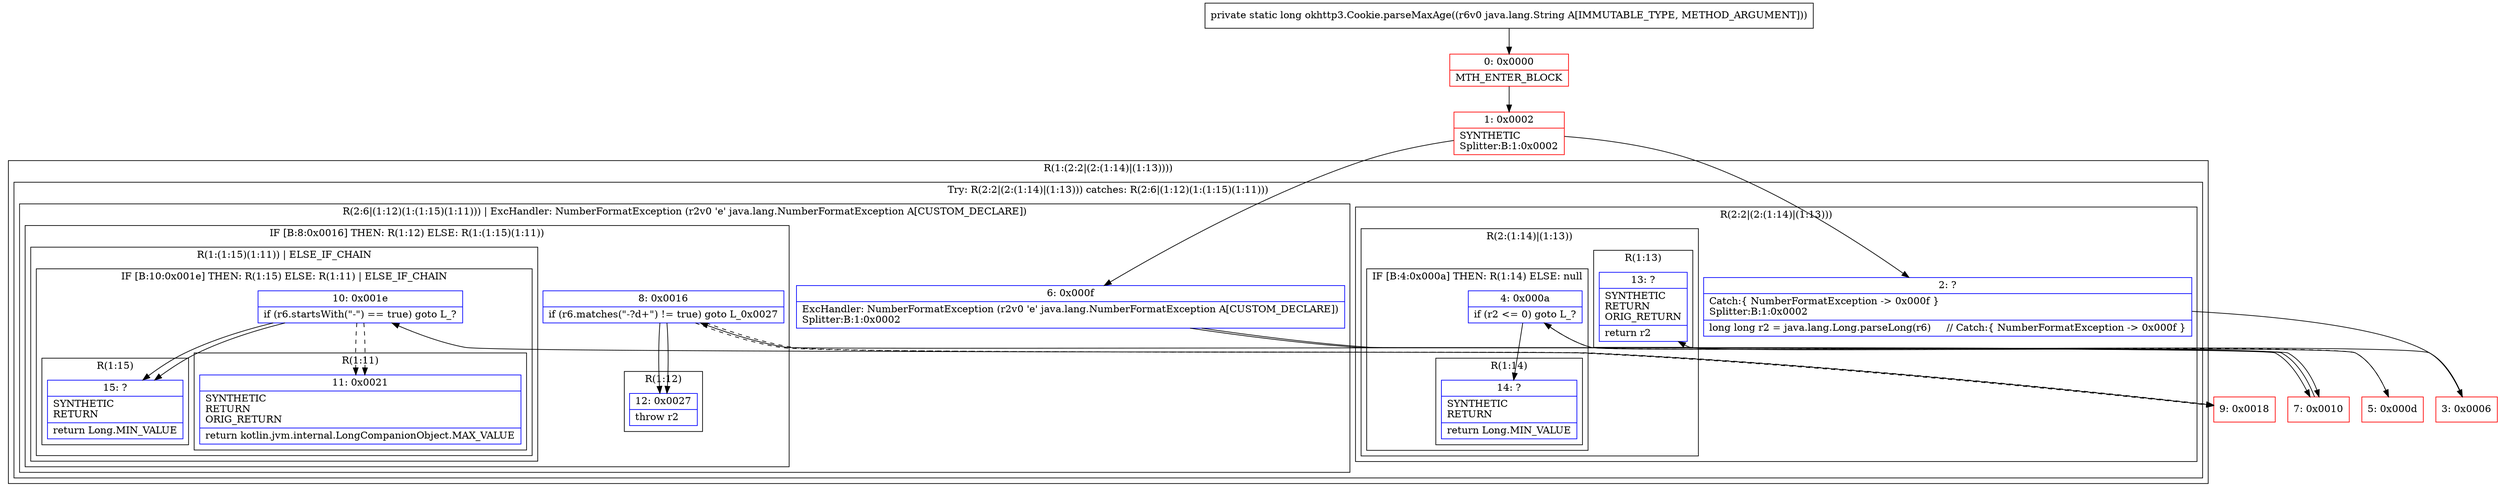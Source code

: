 digraph "CFG forokhttp3.Cookie.parseMaxAge(Ljava\/lang\/String;)J" {
subgraph cluster_Region_1258587013 {
label = "R(1:(2:2|(2:(1:14)|(1:13))))";
node [shape=record,color=blue];
subgraph cluster_TryCatchRegion_1841294691 {
label = "Try: R(2:2|(2:(1:14)|(1:13))) catches: R(2:6|(1:12)(1:(1:15)(1:11)))";
node [shape=record,color=blue];
subgraph cluster_Region_1263336866 {
label = "R(2:2|(2:(1:14)|(1:13)))";
node [shape=record,color=blue];
Node_2 [shape=record,label="{2\:\ ?|Catch:\{ NumberFormatException \-\> 0x000f \}\lSplitter:B:1:0x0002\l|long long r2 = java.lang.Long.parseLong(r6)     \/\/ Catch:\{ NumberFormatException \-\> 0x000f \}\l}"];
subgraph cluster_Region_1124521621 {
label = "R(2:(1:14)|(1:13))";
node [shape=record,color=blue];
subgraph cluster_IfRegion_1205650683 {
label = "IF [B:4:0x000a] THEN: R(1:14) ELSE: null";
node [shape=record,color=blue];
Node_4 [shape=record,label="{4\:\ 0x000a|if (r2 \<= 0) goto L_?\l}"];
subgraph cluster_Region_539828121 {
label = "R(1:14)";
node [shape=record,color=blue];
Node_14 [shape=record,label="{14\:\ ?|SYNTHETIC\lRETURN\l|return Long.MIN_VALUE\l}"];
}
}
subgraph cluster_Region_2062443549 {
label = "R(1:13)";
node [shape=record,color=blue];
Node_13 [shape=record,label="{13\:\ ?|SYNTHETIC\lRETURN\lORIG_RETURN\l|return r2\l}"];
}
}
}
subgraph cluster_Region_1331341490 {
label = "R(2:6|(1:12)(1:(1:15)(1:11))) | ExcHandler: NumberFormatException (r2v0 'e' java.lang.NumberFormatException A[CUSTOM_DECLARE])\l";
node [shape=record,color=blue];
Node_6 [shape=record,label="{6\:\ 0x000f|ExcHandler: NumberFormatException (r2v0 'e' java.lang.NumberFormatException A[CUSTOM_DECLARE])\lSplitter:B:1:0x0002\l}"];
subgraph cluster_IfRegion_1570537679 {
label = "IF [B:8:0x0016] THEN: R(1:12) ELSE: R(1:(1:15)(1:11))";
node [shape=record,color=blue];
Node_8 [shape=record,label="{8\:\ 0x0016|if (r6.matches(\"\-?d+\") != true) goto L_0x0027\l}"];
subgraph cluster_Region_677070743 {
label = "R(1:12)";
node [shape=record,color=blue];
Node_12 [shape=record,label="{12\:\ 0x0027|throw r2\l}"];
}
subgraph cluster_Region_1623344338 {
label = "R(1:(1:15)(1:11)) | ELSE_IF_CHAIN\l";
node [shape=record,color=blue];
subgraph cluster_IfRegion_2051501888 {
label = "IF [B:10:0x001e] THEN: R(1:15) ELSE: R(1:11) | ELSE_IF_CHAIN\l";
node [shape=record,color=blue];
Node_10 [shape=record,label="{10\:\ 0x001e|if (r6.startsWith(\"\-\") == true) goto L_?\l}"];
subgraph cluster_Region_1130631743 {
label = "R(1:15)";
node [shape=record,color=blue];
Node_15 [shape=record,label="{15\:\ ?|SYNTHETIC\lRETURN\l|return Long.MIN_VALUE\l}"];
}
subgraph cluster_Region_837911099 {
label = "R(1:11)";
node [shape=record,color=blue];
Node_11 [shape=record,label="{11\:\ 0x0021|SYNTHETIC\lRETURN\lORIG_RETURN\l|return kotlin.jvm.internal.LongCompanionObject.MAX_VALUE\l}"];
}
}
}
}
}
}
}
subgraph cluster_Region_1331341490 {
label = "R(2:6|(1:12)(1:(1:15)(1:11))) | ExcHandler: NumberFormatException (r2v0 'e' java.lang.NumberFormatException A[CUSTOM_DECLARE])\l";
node [shape=record,color=blue];
Node_6 [shape=record,label="{6\:\ 0x000f|ExcHandler: NumberFormatException (r2v0 'e' java.lang.NumberFormatException A[CUSTOM_DECLARE])\lSplitter:B:1:0x0002\l}"];
subgraph cluster_IfRegion_1570537679 {
label = "IF [B:8:0x0016] THEN: R(1:12) ELSE: R(1:(1:15)(1:11))";
node [shape=record,color=blue];
Node_8 [shape=record,label="{8\:\ 0x0016|if (r6.matches(\"\-?d+\") != true) goto L_0x0027\l}"];
subgraph cluster_Region_677070743 {
label = "R(1:12)";
node [shape=record,color=blue];
Node_12 [shape=record,label="{12\:\ 0x0027|throw r2\l}"];
}
subgraph cluster_Region_1623344338 {
label = "R(1:(1:15)(1:11)) | ELSE_IF_CHAIN\l";
node [shape=record,color=blue];
subgraph cluster_IfRegion_2051501888 {
label = "IF [B:10:0x001e] THEN: R(1:15) ELSE: R(1:11) | ELSE_IF_CHAIN\l";
node [shape=record,color=blue];
Node_10 [shape=record,label="{10\:\ 0x001e|if (r6.startsWith(\"\-\") == true) goto L_?\l}"];
subgraph cluster_Region_1130631743 {
label = "R(1:15)";
node [shape=record,color=blue];
Node_15 [shape=record,label="{15\:\ ?|SYNTHETIC\lRETURN\l|return Long.MIN_VALUE\l}"];
}
subgraph cluster_Region_837911099 {
label = "R(1:11)";
node [shape=record,color=blue];
Node_11 [shape=record,label="{11\:\ 0x0021|SYNTHETIC\lRETURN\lORIG_RETURN\l|return kotlin.jvm.internal.LongCompanionObject.MAX_VALUE\l}"];
}
}
}
}
}
Node_0 [shape=record,color=red,label="{0\:\ 0x0000|MTH_ENTER_BLOCK\l}"];
Node_1 [shape=record,color=red,label="{1\:\ 0x0002|SYNTHETIC\lSplitter:B:1:0x0002\l}"];
Node_3 [shape=record,color=red,label="{3\:\ 0x0006}"];
Node_5 [shape=record,color=red,label="{5\:\ 0x000d}"];
Node_7 [shape=record,color=red,label="{7\:\ 0x0010}"];
Node_9 [shape=record,color=red,label="{9\:\ 0x0018}"];
MethodNode[shape=record,label="{private static long okhttp3.Cookie.parseMaxAge((r6v0 java.lang.String A[IMMUTABLE_TYPE, METHOD_ARGUMENT])) }"];
MethodNode -> Node_0;
Node_2 -> Node_3;
Node_4 -> Node_5[style=dashed];
Node_4 -> Node_14;
Node_6 -> Node_7;
Node_8 -> Node_9[style=dashed];
Node_8 -> Node_12;
Node_10 -> Node_11[style=dashed];
Node_10 -> Node_15;
Node_6 -> Node_7;
Node_8 -> Node_9[style=dashed];
Node_8 -> Node_12;
Node_10 -> Node_11[style=dashed];
Node_10 -> Node_15;
Node_0 -> Node_1;
Node_1 -> Node_2;
Node_1 -> Node_6;
Node_3 -> Node_4;
Node_5 -> Node_13;
Node_7 -> Node_8;
Node_9 -> Node_10;
}

